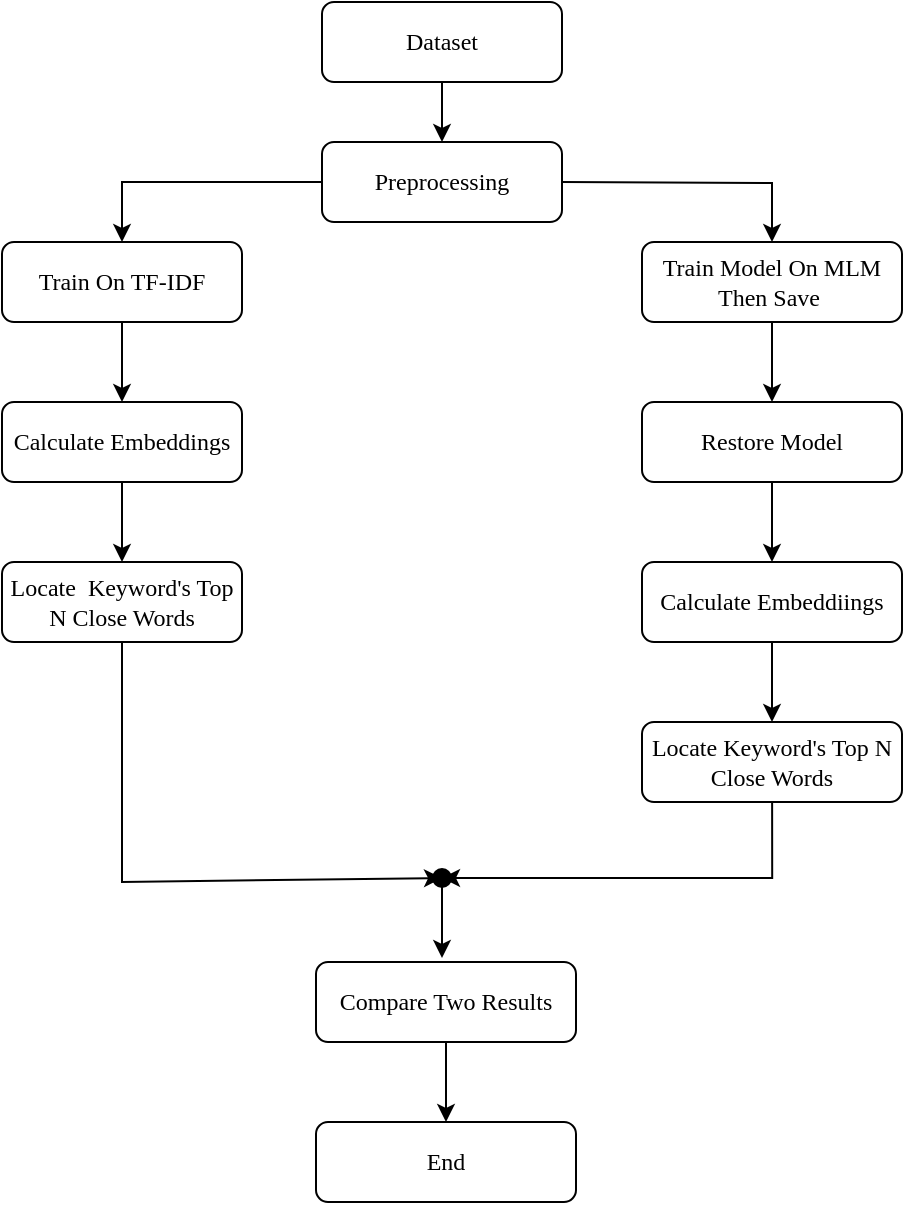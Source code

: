<mxfile version="24.3.1" type="github">
  <diagram id="C5RBs43oDa-KdzZeNtuy" name="Page-1">
    <mxGraphModel dx="1122" dy="761" grid="1" gridSize="10" guides="1" tooltips="1" connect="1" arrows="1" fold="1" page="1" pageScale="1" pageWidth="827" pageHeight="1169" math="0" shadow="0">
      <root>
        <mxCell id="WIyWlLk6GJQsqaUBKTNV-0" />
        <mxCell id="WIyWlLk6GJQsqaUBKTNV-1" parent="WIyWlLk6GJQsqaUBKTNV-0" />
        <mxCell id="OyEdLZU8aLM32vGG7SJD-14" value="" style="edgeStyle=orthogonalEdgeStyle;rounded=0;orthogonalLoop=1;jettySize=auto;html=1;" edge="1" parent="WIyWlLk6GJQsqaUBKTNV-1" source="WIyWlLk6GJQsqaUBKTNV-3" target="OyEdLZU8aLM32vGG7SJD-13">
          <mxGeometry relative="1" as="geometry" />
        </mxCell>
        <mxCell id="WIyWlLk6GJQsqaUBKTNV-3" value="&lt;font face=&quot;Georgia&quot;&gt;Dataset&lt;/font&gt;" style="rounded=1;whiteSpace=wrap;html=1;fontSize=12;glass=0;strokeWidth=1;shadow=0;" parent="WIyWlLk6GJQsqaUBKTNV-1" vertex="1">
          <mxGeometry x="320" y="80" width="120" height="40" as="geometry" />
        </mxCell>
        <mxCell id="OyEdLZU8aLM32vGG7SJD-6" value="" style="edgeStyle=orthogonalEdgeStyle;rounded=0;orthogonalLoop=1;jettySize=auto;html=1;" edge="1" parent="WIyWlLk6GJQsqaUBKTNV-1" target="OyEdLZU8aLM32vGG7SJD-5">
          <mxGeometry relative="1" as="geometry">
            <mxPoint x="440" y="170" as="sourcePoint" />
          </mxGeometry>
        </mxCell>
        <mxCell id="OyEdLZU8aLM32vGG7SJD-20" value="" style="edgeStyle=orthogonalEdgeStyle;rounded=0;orthogonalLoop=1;jettySize=auto;html=1;" edge="1" parent="WIyWlLk6GJQsqaUBKTNV-1" source="OyEdLZU8aLM32vGG7SJD-5" target="OyEdLZU8aLM32vGG7SJD-19">
          <mxGeometry relative="1" as="geometry" />
        </mxCell>
        <mxCell id="OyEdLZU8aLM32vGG7SJD-5" value="&lt;font face=&quot;Georgia&quot;&gt;Train Model On MLM&lt;/font&gt;&lt;div&gt;&lt;font face=&quot;YG_AiRH8RdLS5TOYh-Wq&quot;&gt;Then Save&amp;nbsp;&lt;/font&gt;&lt;/div&gt;" style="whiteSpace=wrap;html=1;rounded=1;glass=0;strokeWidth=1;shadow=0;" vertex="1" parent="WIyWlLk6GJQsqaUBKTNV-1">
          <mxGeometry x="480" y="200" width="130" height="40" as="geometry" />
        </mxCell>
        <mxCell id="OyEdLZU8aLM32vGG7SJD-16" value="" style="edgeStyle=orthogonalEdgeStyle;rounded=0;orthogonalLoop=1;jettySize=auto;html=1;" edge="1" parent="WIyWlLk6GJQsqaUBKTNV-1" source="OyEdLZU8aLM32vGG7SJD-13" target="OyEdLZU8aLM32vGG7SJD-15">
          <mxGeometry relative="1" as="geometry" />
        </mxCell>
        <mxCell id="OyEdLZU8aLM32vGG7SJD-13" value="&lt;font face=&quot;Georgia&quot;&gt;Preprocessing&lt;/font&gt;" style="rounded=1;whiteSpace=wrap;html=1;fontSize=12;glass=0;strokeWidth=1;shadow=0;" vertex="1" parent="WIyWlLk6GJQsqaUBKTNV-1">
          <mxGeometry x="320" y="150" width="120" height="40" as="geometry" />
        </mxCell>
        <mxCell id="OyEdLZU8aLM32vGG7SJD-18" value="" style="edgeStyle=orthogonalEdgeStyle;rounded=0;orthogonalLoop=1;jettySize=auto;html=1;" edge="1" parent="WIyWlLk6GJQsqaUBKTNV-1" source="OyEdLZU8aLM32vGG7SJD-15" target="OyEdLZU8aLM32vGG7SJD-17">
          <mxGeometry relative="1" as="geometry" />
        </mxCell>
        <mxCell id="OyEdLZU8aLM32vGG7SJD-15" value="&lt;font face=&quot;Georgia&quot;&gt;Train On TF-IDF&lt;/font&gt;" style="rounded=1;whiteSpace=wrap;html=1;fontSize=12;glass=0;strokeWidth=1;shadow=0;" vertex="1" parent="WIyWlLk6GJQsqaUBKTNV-1">
          <mxGeometry x="160" y="200" width="120" height="40" as="geometry" />
        </mxCell>
        <mxCell id="OyEdLZU8aLM32vGG7SJD-28" value="" style="edgeStyle=orthogonalEdgeStyle;rounded=0;orthogonalLoop=1;jettySize=auto;html=1;" edge="1" parent="WIyWlLk6GJQsqaUBKTNV-1" source="OyEdLZU8aLM32vGG7SJD-17" target="OyEdLZU8aLM32vGG7SJD-27">
          <mxGeometry relative="1" as="geometry" />
        </mxCell>
        <mxCell id="OyEdLZU8aLM32vGG7SJD-17" value="&lt;font face=&quot;Georgia&quot;&gt;Calculate Embeddings&lt;/font&gt;" style="rounded=1;whiteSpace=wrap;html=1;fontSize=12;glass=0;strokeWidth=1;shadow=0;" vertex="1" parent="WIyWlLk6GJQsqaUBKTNV-1">
          <mxGeometry x="160" y="280" width="120" height="40" as="geometry" />
        </mxCell>
        <mxCell id="OyEdLZU8aLM32vGG7SJD-22" value="" style="edgeStyle=orthogonalEdgeStyle;rounded=0;orthogonalLoop=1;jettySize=auto;html=1;" edge="1" parent="WIyWlLk6GJQsqaUBKTNV-1" source="OyEdLZU8aLM32vGG7SJD-19" target="OyEdLZU8aLM32vGG7SJD-21">
          <mxGeometry relative="1" as="geometry" />
        </mxCell>
        <mxCell id="OyEdLZU8aLM32vGG7SJD-19" value="&lt;font face=&quot;Georgia&quot;&gt;Restore Model&lt;/font&gt;" style="whiteSpace=wrap;html=1;rounded=1;glass=0;strokeWidth=1;shadow=0;" vertex="1" parent="WIyWlLk6GJQsqaUBKTNV-1">
          <mxGeometry x="480" y="280" width="130" height="40" as="geometry" />
        </mxCell>
        <mxCell id="OyEdLZU8aLM32vGG7SJD-24" value="" style="edgeStyle=orthogonalEdgeStyle;rounded=0;orthogonalLoop=1;jettySize=auto;html=1;" edge="1" parent="WIyWlLk6GJQsqaUBKTNV-1" source="OyEdLZU8aLM32vGG7SJD-21" target="OyEdLZU8aLM32vGG7SJD-23">
          <mxGeometry relative="1" as="geometry" />
        </mxCell>
        <mxCell id="OyEdLZU8aLM32vGG7SJD-21" value="&lt;font face=&quot;Georgia&quot;&gt;Calculate Embeddiings&lt;/font&gt;" style="whiteSpace=wrap;html=1;rounded=1;glass=0;strokeWidth=1;shadow=0;" vertex="1" parent="WIyWlLk6GJQsqaUBKTNV-1">
          <mxGeometry x="480" y="360" width="130" height="40" as="geometry" />
        </mxCell>
        <mxCell id="OyEdLZU8aLM32vGG7SJD-32" value="" style="edgeStyle=orthogonalEdgeStyle;rounded=0;orthogonalLoop=1;jettySize=auto;html=1;entryX=1.282;entryY=0.726;entryDx=0;entryDy=0;entryPerimeter=0;" edge="1" parent="WIyWlLk6GJQsqaUBKTNV-1" target="OyEdLZU8aLM32vGG7SJD-29">
          <mxGeometry relative="1" as="geometry">
            <mxPoint x="545.059" y="480" as="sourcePoint" />
            <mxPoint x="400" y="518" as="targetPoint" />
            <Array as="points">
              <mxPoint x="545" y="518" />
            </Array>
          </mxGeometry>
        </mxCell>
        <mxCell id="OyEdLZU8aLM32vGG7SJD-23" value="&lt;font face=&quot;Georgia&quot;&gt;Locate Keyword&#39;s Top N Close Words&lt;/font&gt;" style="whiteSpace=wrap;html=1;rounded=1;glass=0;strokeWidth=1;shadow=0;" vertex="1" parent="WIyWlLk6GJQsqaUBKTNV-1">
          <mxGeometry x="480" y="440" width="130" height="40" as="geometry" />
        </mxCell>
        <mxCell id="OyEdLZU8aLM32vGG7SJD-27" value="&lt;font face=&quot;Georgia&quot;&gt;Locate &amp;nbsp;Keyword&#39;s Top N Close Words&lt;/font&gt;" style="rounded=1;whiteSpace=wrap;html=1;fontSize=12;glass=0;strokeWidth=1;shadow=0;" vertex="1" parent="WIyWlLk6GJQsqaUBKTNV-1">
          <mxGeometry x="160" y="360" width="120" height="40" as="geometry" />
        </mxCell>
        <mxCell id="OyEdLZU8aLM32vGG7SJD-37" value="" style="edgeStyle=orthogonalEdgeStyle;rounded=0;orthogonalLoop=1;jettySize=auto;html=1;" edge="1" parent="WIyWlLk6GJQsqaUBKTNV-1" source="OyEdLZU8aLM32vGG7SJD-29">
          <mxGeometry relative="1" as="geometry">
            <mxPoint x="380" y="558.0" as="targetPoint" />
          </mxGeometry>
        </mxCell>
        <mxCell id="OyEdLZU8aLM32vGG7SJD-29" value="" style="shape=waypoint;sketch=0;size=6;pointerEvents=1;points=[];resizable=0;rotatable=0;perimeter=centerPerimeter;snapToPoint=1;rounded=1;glass=0;strokeWidth=3;shadow=0;" vertex="1" parent="WIyWlLk6GJQsqaUBKTNV-1">
          <mxGeometry x="370" y="508" width="20" height="20" as="geometry" />
        </mxCell>
        <mxCell id="OyEdLZU8aLM32vGG7SJD-35" value="" style="endArrow=classic;html=1;rounded=0;entryX=-0.071;entryY=0.668;entryDx=0;entryDy=0;entryPerimeter=0;" edge="1" parent="WIyWlLk6GJQsqaUBKTNV-1" target="OyEdLZU8aLM32vGG7SJD-29">
          <mxGeometry width="50" height="50" relative="1" as="geometry">
            <mxPoint x="220" y="400" as="sourcePoint" />
            <mxPoint x="360" y="520" as="targetPoint" />
            <Array as="points">
              <mxPoint x="220" y="520" />
            </Array>
          </mxGeometry>
        </mxCell>
        <mxCell id="OyEdLZU8aLM32vGG7SJD-41" value="" style="edgeStyle=orthogonalEdgeStyle;rounded=0;orthogonalLoop=1;jettySize=auto;html=1;" edge="1" parent="WIyWlLk6GJQsqaUBKTNV-1" source="OyEdLZU8aLM32vGG7SJD-38" target="OyEdLZU8aLM32vGG7SJD-40">
          <mxGeometry relative="1" as="geometry" />
        </mxCell>
        <mxCell id="OyEdLZU8aLM32vGG7SJD-38" value="&lt;font face=&quot;Georgia&quot;&gt;Compare Two Results&lt;/font&gt;" style="whiteSpace=wrap;html=1;rounded=1;glass=0;strokeWidth=1;shadow=0;" vertex="1" parent="WIyWlLk6GJQsqaUBKTNV-1">
          <mxGeometry x="317" y="560" width="130" height="40" as="geometry" />
        </mxCell>
        <mxCell id="OyEdLZU8aLM32vGG7SJD-40" value="&lt;font face=&quot;Georgia&quot;&gt;End&lt;/font&gt;" style="whiteSpace=wrap;html=1;rounded=1;glass=0;strokeWidth=1;shadow=0;" vertex="1" parent="WIyWlLk6GJQsqaUBKTNV-1">
          <mxGeometry x="317" y="640" width="130" height="40" as="geometry" />
        </mxCell>
      </root>
    </mxGraphModel>
  </diagram>
</mxfile>
